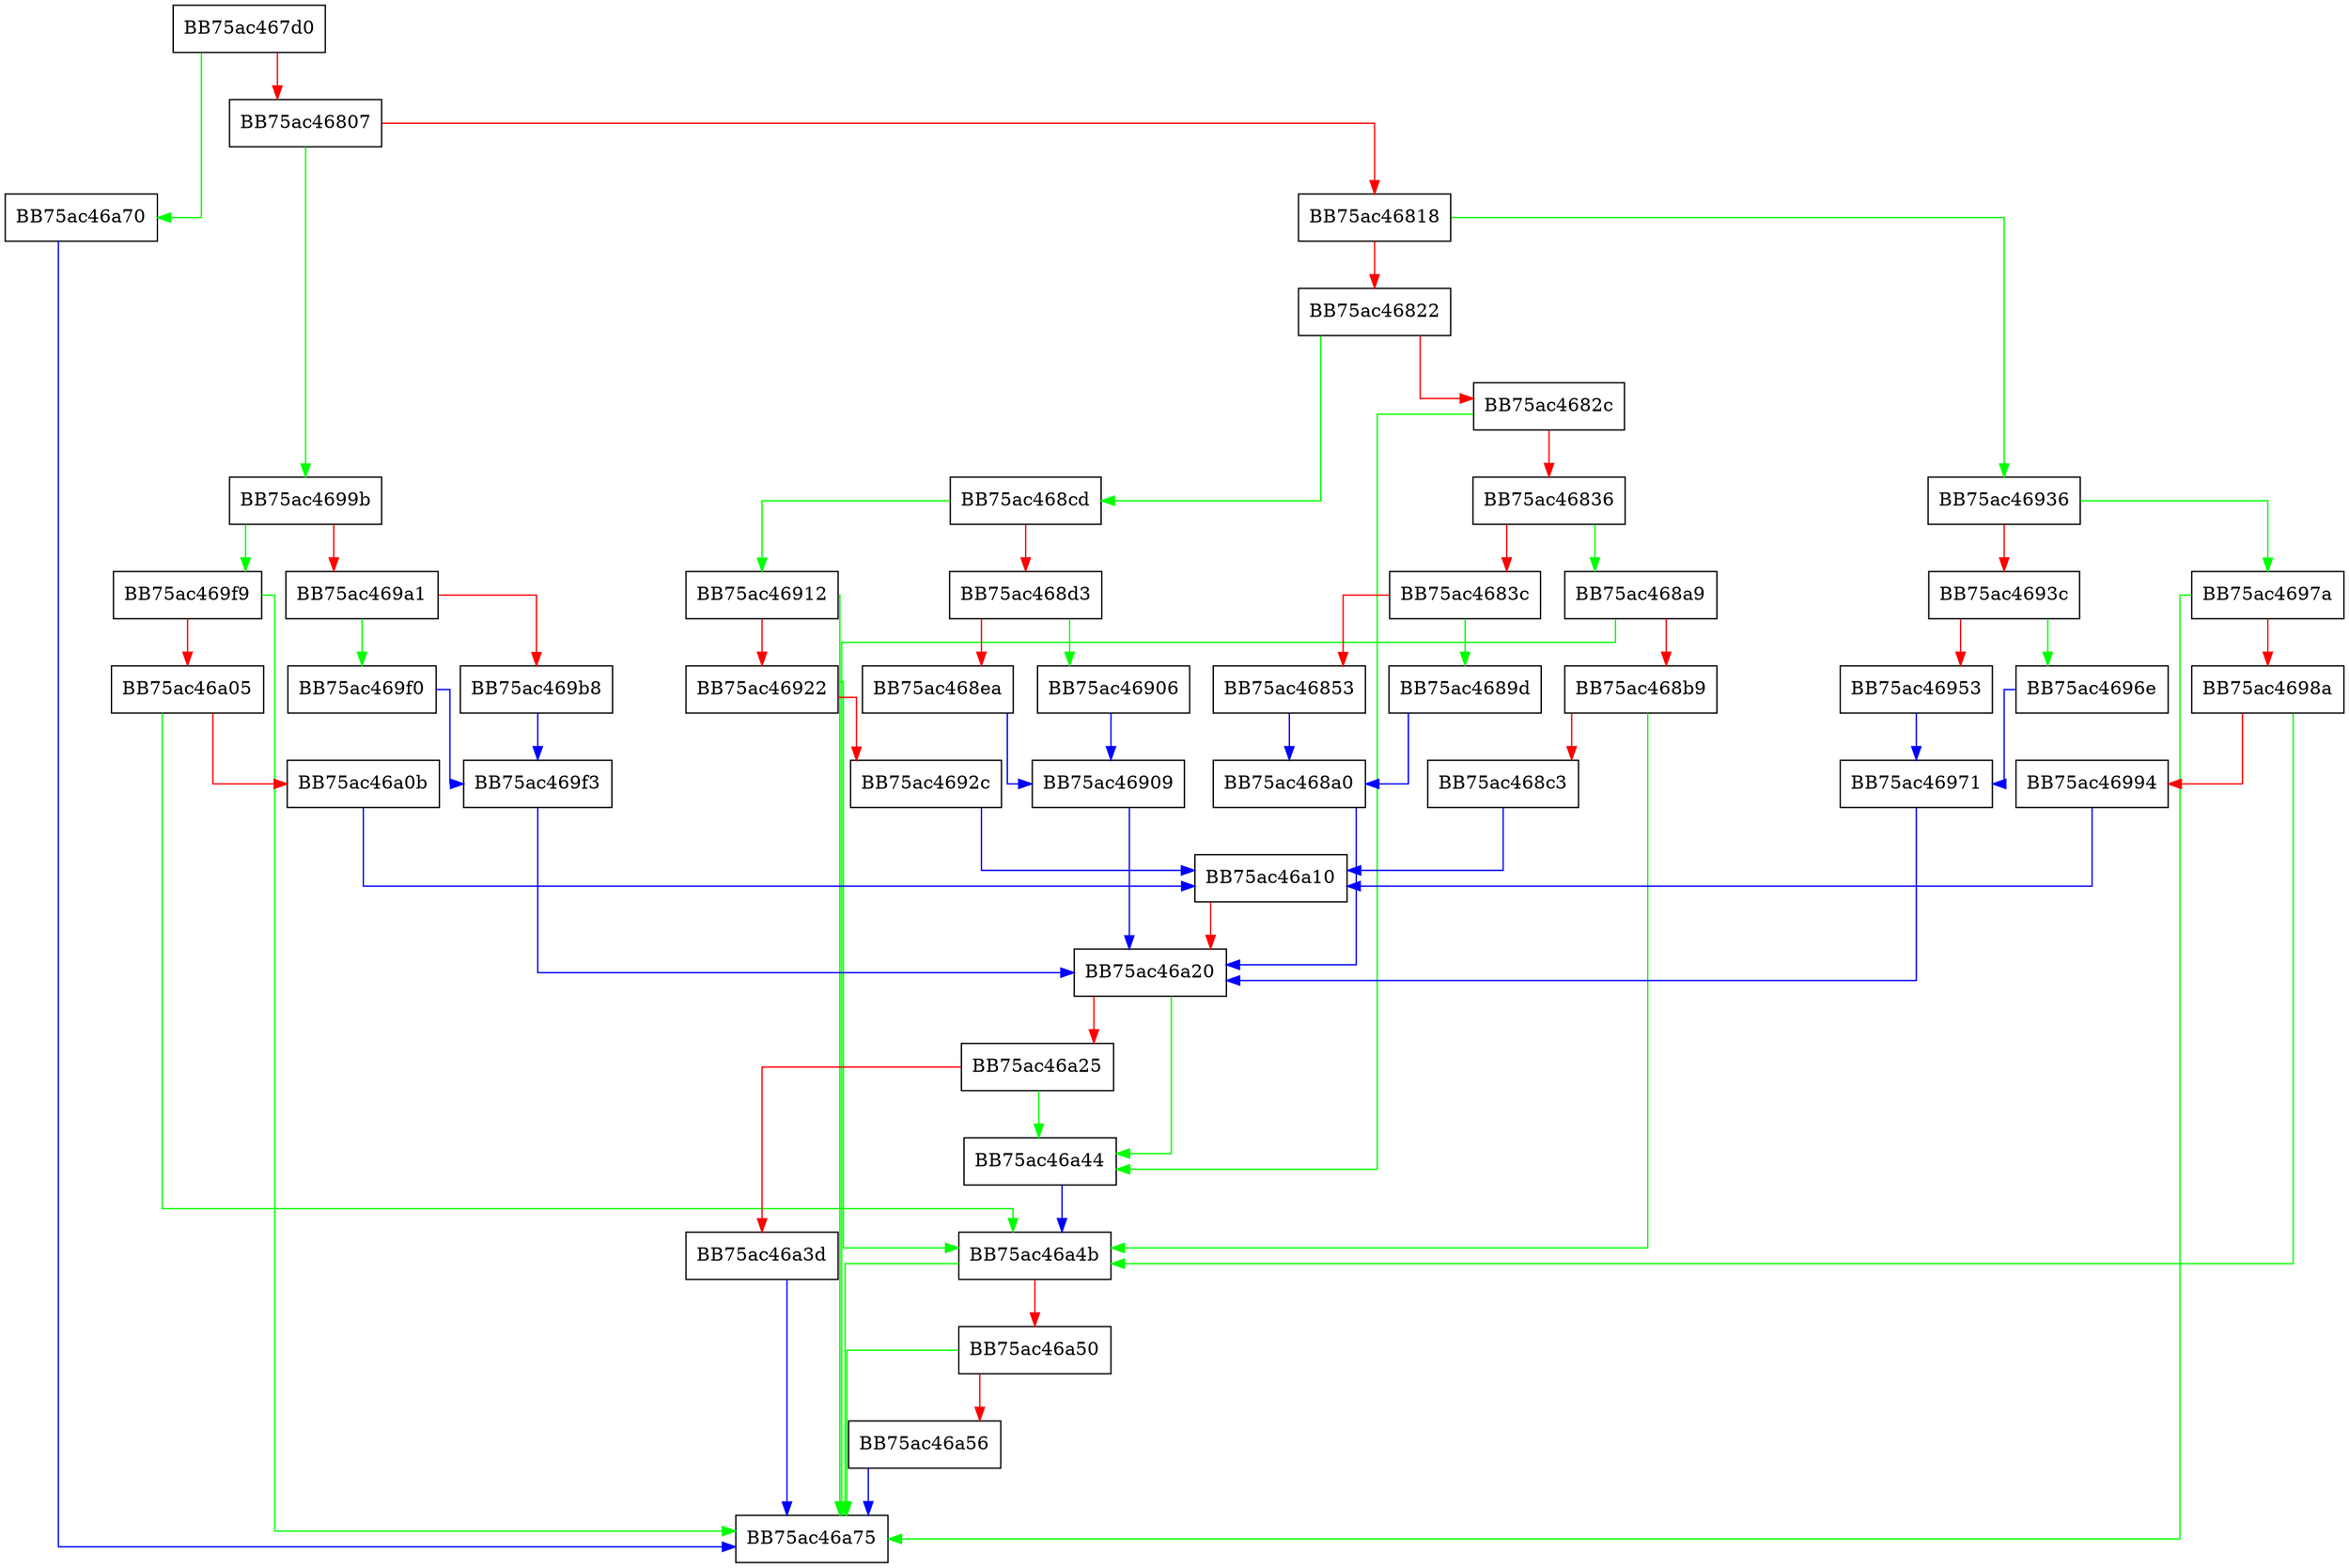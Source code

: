 digraph ReadChild {
  node [shape="box"];
  graph [splines=ortho];
  BB75ac467d0 -> BB75ac46a70 [color="green"];
  BB75ac467d0 -> BB75ac46807 [color="red"];
  BB75ac46807 -> BB75ac4699b [color="green"];
  BB75ac46807 -> BB75ac46818 [color="red"];
  BB75ac46818 -> BB75ac46936 [color="green"];
  BB75ac46818 -> BB75ac46822 [color="red"];
  BB75ac46822 -> BB75ac468cd [color="green"];
  BB75ac46822 -> BB75ac4682c [color="red"];
  BB75ac4682c -> BB75ac46a44 [color="green"];
  BB75ac4682c -> BB75ac46836 [color="red"];
  BB75ac46836 -> BB75ac468a9 [color="green"];
  BB75ac46836 -> BB75ac4683c [color="red"];
  BB75ac4683c -> BB75ac4689d [color="green"];
  BB75ac4683c -> BB75ac46853 [color="red"];
  BB75ac46853 -> BB75ac468a0 [color="blue"];
  BB75ac4689d -> BB75ac468a0 [color="blue"];
  BB75ac468a0 -> BB75ac46a20 [color="blue"];
  BB75ac468a9 -> BB75ac46a75 [color="green"];
  BB75ac468a9 -> BB75ac468b9 [color="red"];
  BB75ac468b9 -> BB75ac46a4b [color="green"];
  BB75ac468b9 -> BB75ac468c3 [color="red"];
  BB75ac468c3 -> BB75ac46a10 [color="blue"];
  BB75ac468cd -> BB75ac46912 [color="green"];
  BB75ac468cd -> BB75ac468d3 [color="red"];
  BB75ac468d3 -> BB75ac46906 [color="green"];
  BB75ac468d3 -> BB75ac468ea [color="red"];
  BB75ac468ea -> BB75ac46909 [color="blue"];
  BB75ac46906 -> BB75ac46909 [color="blue"];
  BB75ac46909 -> BB75ac46a20 [color="blue"];
  BB75ac46912 -> BB75ac46a75 [color="green"];
  BB75ac46912 -> BB75ac46922 [color="red"];
  BB75ac46922 -> BB75ac46a4b [color="green"];
  BB75ac46922 -> BB75ac4692c [color="red"];
  BB75ac4692c -> BB75ac46a10 [color="blue"];
  BB75ac46936 -> BB75ac4697a [color="green"];
  BB75ac46936 -> BB75ac4693c [color="red"];
  BB75ac4693c -> BB75ac4696e [color="green"];
  BB75ac4693c -> BB75ac46953 [color="red"];
  BB75ac46953 -> BB75ac46971 [color="blue"];
  BB75ac4696e -> BB75ac46971 [color="blue"];
  BB75ac46971 -> BB75ac46a20 [color="blue"];
  BB75ac4697a -> BB75ac46a75 [color="green"];
  BB75ac4697a -> BB75ac4698a [color="red"];
  BB75ac4698a -> BB75ac46a4b [color="green"];
  BB75ac4698a -> BB75ac46994 [color="red"];
  BB75ac46994 -> BB75ac46a10 [color="blue"];
  BB75ac4699b -> BB75ac469f9 [color="green"];
  BB75ac4699b -> BB75ac469a1 [color="red"];
  BB75ac469a1 -> BB75ac469f0 [color="green"];
  BB75ac469a1 -> BB75ac469b8 [color="red"];
  BB75ac469b8 -> BB75ac469f3 [color="blue"];
  BB75ac469f0 -> BB75ac469f3 [color="blue"];
  BB75ac469f3 -> BB75ac46a20 [color="blue"];
  BB75ac469f9 -> BB75ac46a75 [color="green"];
  BB75ac469f9 -> BB75ac46a05 [color="red"];
  BB75ac46a05 -> BB75ac46a4b [color="green"];
  BB75ac46a05 -> BB75ac46a0b [color="red"];
  BB75ac46a0b -> BB75ac46a10 [color="blue"];
  BB75ac46a10 -> BB75ac46a20 [color="red"];
  BB75ac46a20 -> BB75ac46a44 [color="green"];
  BB75ac46a20 -> BB75ac46a25 [color="red"];
  BB75ac46a25 -> BB75ac46a44 [color="green"];
  BB75ac46a25 -> BB75ac46a3d [color="red"];
  BB75ac46a3d -> BB75ac46a75 [color="blue"];
  BB75ac46a44 -> BB75ac46a4b [color="blue"];
  BB75ac46a4b -> BB75ac46a75 [color="green"];
  BB75ac46a4b -> BB75ac46a50 [color="red"];
  BB75ac46a50 -> BB75ac46a75 [color="green"];
  BB75ac46a50 -> BB75ac46a56 [color="red"];
  BB75ac46a56 -> BB75ac46a75 [color="blue"];
  BB75ac46a70 -> BB75ac46a75 [color="blue"];
}